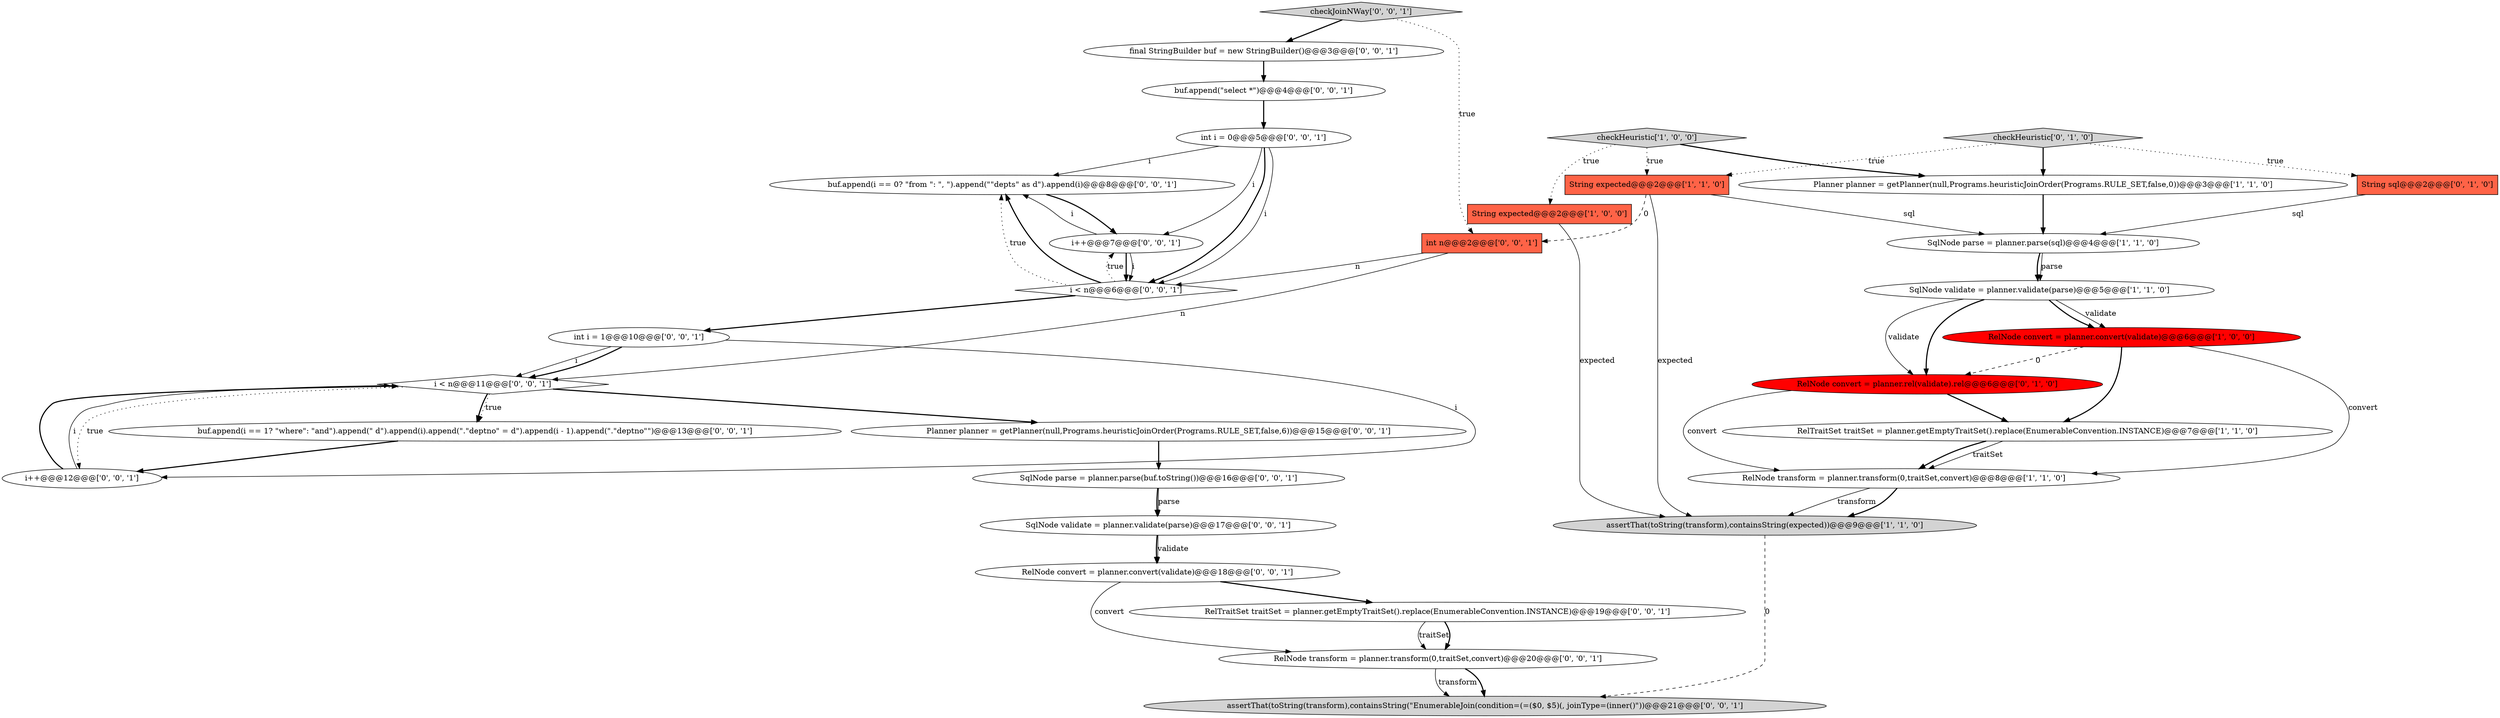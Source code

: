 digraph {
17 [style = filled, label = "checkJoinNWay['0', '0', '1']", fillcolor = lightgray, shape = diamond image = "AAA0AAABBB3BBB"];
23 [style = filled, label = "int i = 0@@@5@@@['0', '0', '1']", fillcolor = white, shape = ellipse image = "AAA0AAABBB3BBB"];
22 [style = filled, label = "SqlNode parse = planner.parse(buf.toString())@@@16@@@['0', '0', '1']", fillcolor = white, shape = ellipse image = "AAA0AAABBB3BBB"];
28 [style = filled, label = "buf.append(i == 1? \"where\": \"and\").append(\" d\").append(i).append(\".\"deptno\" = d\").append(i - 1).append(\".\"deptno\"\")@@@13@@@['0', '0', '1']", fillcolor = white, shape = ellipse image = "AAA0AAABBB3BBB"];
18 [style = filled, label = "assertThat(toString(transform),containsString(\"EnumerableJoin(condition=(=($0, $5)(, joinType=(inner()\"))@@@21@@@['0', '0', '1']", fillcolor = lightgray, shape = ellipse image = "AAA0AAABBB3BBB"];
21 [style = filled, label = "buf.append(i == 0? \"from \": \", \").append(\"\"depts\" as d\").append(i)@@@8@@@['0', '0', '1']", fillcolor = white, shape = ellipse image = "AAA0AAABBB3BBB"];
1 [style = filled, label = "RelTraitSet traitSet = planner.getEmptyTraitSet().replace(EnumerableConvention.INSTANCE)@@@7@@@['1', '1', '0']", fillcolor = white, shape = ellipse image = "AAA0AAABBB1BBB"];
26 [style = filled, label = "RelNode transform = planner.transform(0,traitSet,convert)@@@20@@@['0', '0', '1']", fillcolor = white, shape = ellipse image = "AAA0AAABBB3BBB"];
0 [style = filled, label = "String expected@@@2@@@['1', '0', '0']", fillcolor = tomato, shape = box image = "AAA0AAABBB1BBB"];
5 [style = filled, label = "checkHeuristic['1', '0', '0']", fillcolor = lightgray, shape = diamond image = "AAA0AAABBB1BBB"];
15 [style = filled, label = "i++@@@7@@@['0', '0', '1']", fillcolor = white, shape = ellipse image = "AAA0AAABBB3BBB"];
14 [style = filled, label = "buf.append(\"select *\")@@@4@@@['0', '0', '1']", fillcolor = white, shape = ellipse image = "AAA0AAABBB3BBB"];
11 [style = filled, label = "RelNode convert = planner.rel(validate).rel@@@6@@@['0', '1', '0']", fillcolor = red, shape = ellipse image = "AAA1AAABBB2BBB"];
13 [style = filled, label = "i < n@@@11@@@['0', '0', '1']", fillcolor = white, shape = diamond image = "AAA0AAABBB3BBB"];
7 [style = filled, label = "assertThat(toString(transform),containsString(expected))@@@9@@@['1', '1', '0']", fillcolor = lightgray, shape = ellipse image = "AAA0AAABBB1BBB"];
29 [style = filled, label = "final StringBuilder buf = new StringBuilder()@@@3@@@['0', '0', '1']", fillcolor = white, shape = ellipse image = "AAA0AAABBB3BBB"];
3 [style = filled, label = "RelNode convert = planner.convert(validate)@@@6@@@['1', '0', '0']", fillcolor = red, shape = ellipse image = "AAA1AAABBB1BBB"];
31 [style = filled, label = "SqlNode validate = planner.validate(parse)@@@17@@@['0', '0', '1']", fillcolor = white, shape = ellipse image = "AAA0AAABBB3BBB"];
4 [style = filled, label = "RelNode transform = planner.transform(0,traitSet,convert)@@@8@@@['1', '1', '0']", fillcolor = white, shape = ellipse image = "AAA0AAABBB1BBB"];
2 [style = filled, label = "SqlNode validate = planner.validate(parse)@@@5@@@['1', '1', '0']", fillcolor = white, shape = ellipse image = "AAA0AAABBB1BBB"];
6 [style = filled, label = "Planner planner = getPlanner(null,Programs.heuristicJoinOrder(Programs.RULE_SET,false,0))@@@3@@@['1', '1', '0']", fillcolor = white, shape = ellipse image = "AAA0AAABBB1BBB"];
30 [style = filled, label = "i < n@@@6@@@['0', '0', '1']", fillcolor = white, shape = diamond image = "AAA0AAABBB3BBB"];
12 [style = filled, label = "String sql@@@2@@@['0', '1', '0']", fillcolor = tomato, shape = box image = "AAA0AAABBB2BBB"];
25 [style = filled, label = "i++@@@12@@@['0', '0', '1']", fillcolor = white, shape = ellipse image = "AAA0AAABBB3BBB"];
24 [style = filled, label = "RelNode convert = planner.convert(validate)@@@18@@@['0', '0', '1']", fillcolor = white, shape = ellipse image = "AAA0AAABBB3BBB"];
9 [style = filled, label = "SqlNode parse = planner.parse(sql)@@@4@@@['1', '1', '0']", fillcolor = white, shape = ellipse image = "AAA0AAABBB1BBB"];
10 [style = filled, label = "checkHeuristic['0', '1', '0']", fillcolor = lightgray, shape = diamond image = "AAA0AAABBB2BBB"];
27 [style = filled, label = "int n@@@2@@@['0', '0', '1']", fillcolor = tomato, shape = box image = "AAA0AAABBB3BBB"];
19 [style = filled, label = "int i = 1@@@10@@@['0', '0', '1']", fillcolor = white, shape = ellipse image = "AAA0AAABBB3BBB"];
8 [style = filled, label = "String expected@@@2@@@['1', '1', '0']", fillcolor = tomato, shape = box image = "AAA0AAABBB1BBB"];
16 [style = filled, label = "Planner planner = getPlanner(null,Programs.heuristicJoinOrder(Programs.RULE_SET,false,6))@@@15@@@['0', '0', '1']", fillcolor = white, shape = ellipse image = "AAA0AAABBB3BBB"];
20 [style = filled, label = "RelTraitSet traitSet = planner.getEmptyTraitSet().replace(EnumerableConvention.INSTANCE)@@@19@@@['0', '0', '1']", fillcolor = white, shape = ellipse image = "AAA0AAABBB3BBB"];
4->7 [style = solid, label="transform"];
0->7 [style = solid, label="expected"];
10->8 [style = dotted, label="true"];
1->4 [style = bold, label=""];
10->12 [style = dotted, label="true"];
13->28 [style = dotted, label="true"];
20->26 [style = solid, label="traitSet"];
23->30 [style = bold, label=""];
3->1 [style = bold, label=""];
7->18 [style = dashed, label="0"];
2->3 [style = solid, label="validate"];
9->2 [style = bold, label=""];
11->1 [style = bold, label=""];
25->13 [style = bold, label=""];
20->26 [style = bold, label=""];
8->7 [style = solid, label="expected"];
21->15 [style = bold, label=""];
2->3 [style = bold, label=""];
31->24 [style = bold, label=""];
13->25 [style = dotted, label="true"];
22->31 [style = bold, label=""];
3->4 [style = solid, label="convert"];
12->9 [style = solid, label="sql"];
15->30 [style = bold, label=""];
5->0 [style = dotted, label="true"];
23->30 [style = solid, label="i"];
16->22 [style = bold, label=""];
30->21 [style = dotted, label="true"];
10->6 [style = bold, label=""];
13->16 [style = bold, label=""];
4->7 [style = bold, label=""];
24->20 [style = bold, label=""];
2->11 [style = solid, label="validate"];
30->19 [style = bold, label=""];
19->25 [style = solid, label="i"];
27->13 [style = solid, label="n"];
30->21 [style = bold, label=""];
19->13 [style = solid, label="i"];
23->15 [style = solid, label="i"];
5->6 [style = bold, label=""];
11->4 [style = solid, label="convert"];
14->23 [style = bold, label=""];
19->13 [style = bold, label=""];
27->30 [style = solid, label="n"];
22->31 [style = solid, label="parse"];
24->26 [style = solid, label="convert"];
26->18 [style = solid, label="transform"];
29->14 [style = bold, label=""];
15->30 [style = solid, label="i"];
23->21 [style = solid, label="i"];
8->9 [style = solid, label="sql"];
28->25 [style = bold, label=""];
8->27 [style = dashed, label="0"];
1->4 [style = solid, label="traitSet"];
6->9 [style = bold, label=""];
5->8 [style = dotted, label="true"];
31->24 [style = solid, label="validate"];
17->29 [style = bold, label=""];
30->15 [style = dotted, label="true"];
9->2 [style = solid, label="parse"];
2->11 [style = bold, label=""];
17->27 [style = dotted, label="true"];
3->11 [style = dashed, label="0"];
13->28 [style = bold, label=""];
26->18 [style = bold, label=""];
25->13 [style = solid, label="i"];
15->21 [style = solid, label="i"];
}
